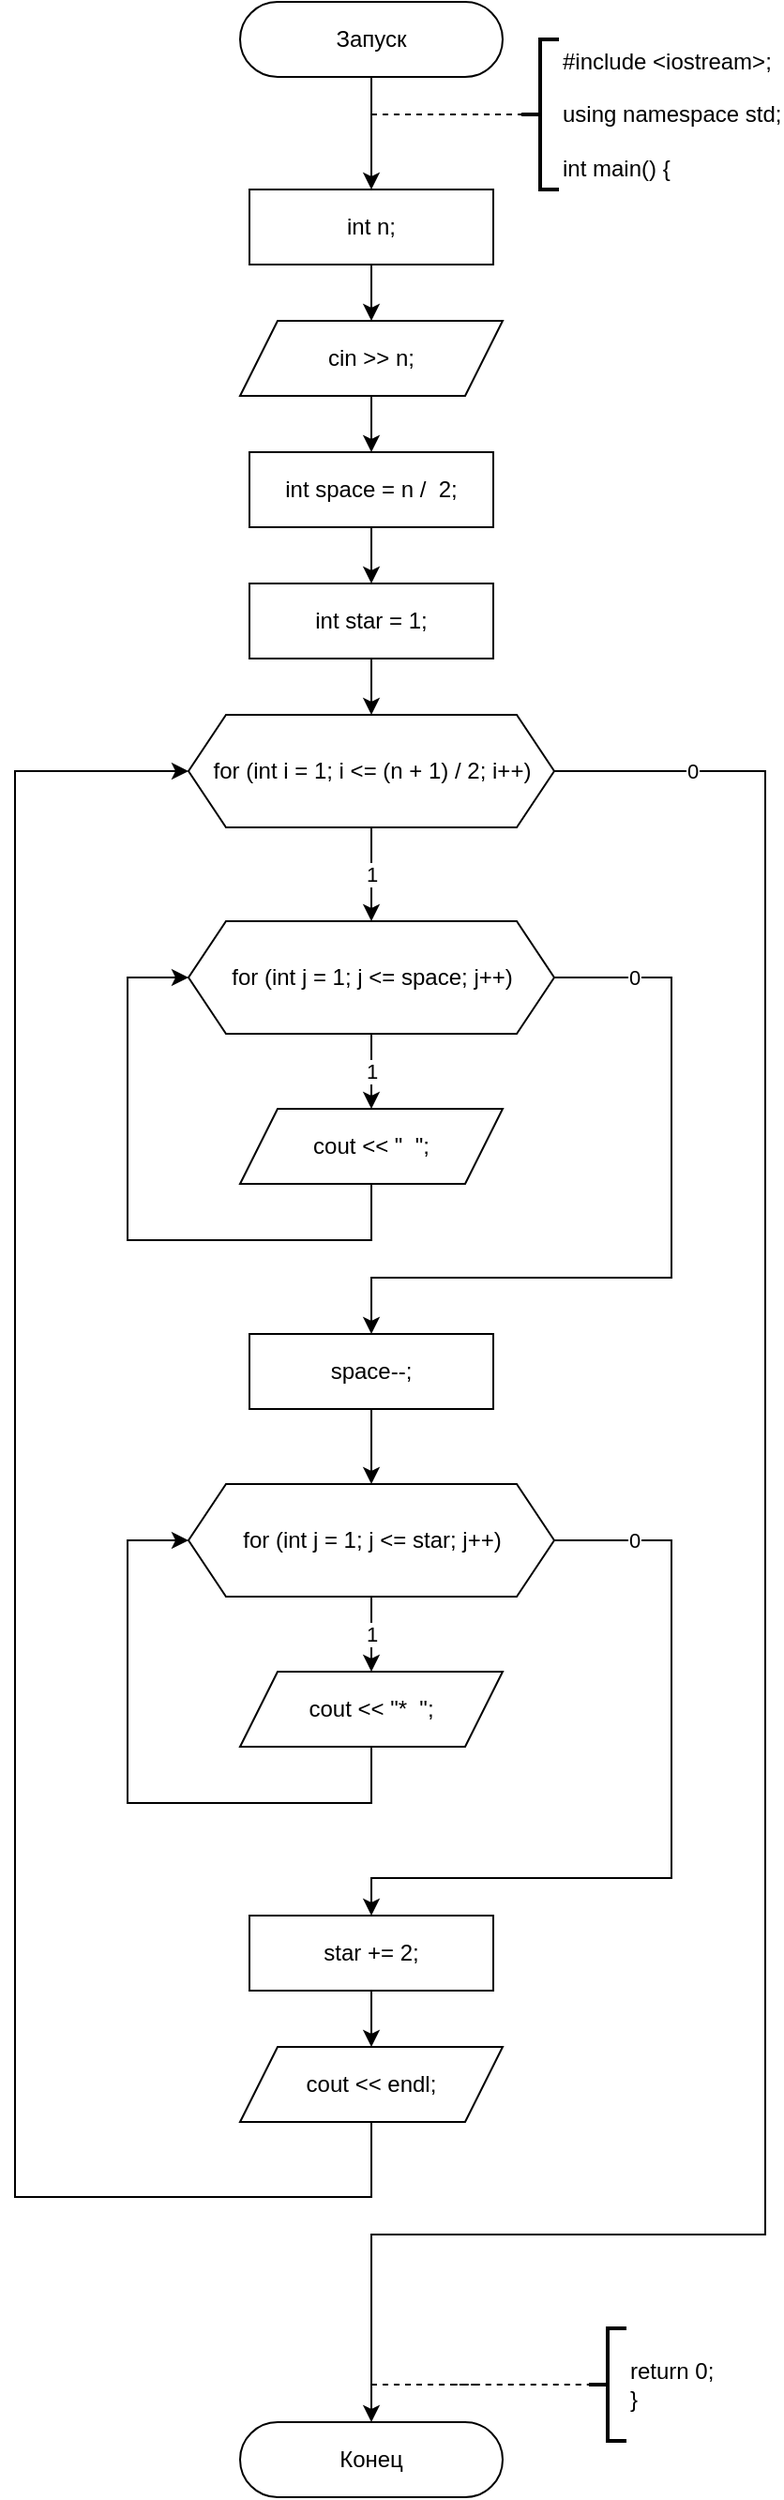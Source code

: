 <mxfile>
    <diagram id="smpjnFH85eHR2MykyYZq" name="Страница 1">
        <mxGraphModel dx="654" dy="790" grid="1" gridSize="10" guides="1" tooltips="1" connect="1" arrows="1" fold="1" page="1" pageScale="1" pageWidth="827" pageHeight="1169" math="0" shadow="0">
            <root>
                <mxCell id="0"/>
                <mxCell id="1" parent="0"/>
                <mxCell id="2" style="edgeStyle=orthogonalEdgeStyle;rounded=0;orthogonalLoop=1;jettySize=auto;html=1;" edge="1" parent="1" source="3">
                    <mxGeometry relative="1" as="geometry">
                        <mxPoint x="330" y="120" as="targetPoint"/>
                    </mxGeometry>
                </mxCell>
                <mxCell id="3" value="Запуск" style="rounded=1;whiteSpace=wrap;html=1;arcSize=50;" vertex="1" parent="1">
                    <mxGeometry x="260" y="20" width="140" height="40" as="geometry"/>
                </mxCell>
                <mxCell id="4" value="#include &amp;lt;iostream&amp;gt;;&lt;br&gt;&lt;br&gt;using namespace std;&lt;br&gt;&lt;br&gt;int main() {" style="strokeWidth=2;html=1;shape=mxgraph.flowchart.annotation_2;align=left;labelPosition=right;pointerEvents=1;" vertex="1" parent="1">
                    <mxGeometry x="410" y="40" width="20" height="80" as="geometry"/>
                </mxCell>
                <mxCell id="5" value="" style="endArrow=none;dashed=1;html=1;entryX=0;entryY=0.5;entryDx=0;entryDy=0;entryPerimeter=0;" edge="1" parent="1" target="4">
                    <mxGeometry width="50" height="50" relative="1" as="geometry">
                        <mxPoint x="330" y="80.0" as="sourcePoint"/>
                        <mxPoint x="420" y="70" as="targetPoint"/>
                    </mxGeometry>
                </mxCell>
                <mxCell id="6" value="Конец" style="rounded=1;whiteSpace=wrap;html=1;arcSize=50;" vertex="1" parent="1">
                    <mxGeometry x="260" y="1310" width="140" height="40" as="geometry"/>
                </mxCell>
                <mxCell id="7" value="return 0;&lt;br&gt;}" style="strokeWidth=2;html=1;shape=mxgraph.flowchart.annotation_2;align=left;labelPosition=right;pointerEvents=1;" vertex="1" parent="1">
                    <mxGeometry x="446" y="1260" width="20" height="60" as="geometry"/>
                </mxCell>
                <mxCell id="8" value="" style="endArrow=none;dashed=1;html=1;entryX=0;entryY=0.5;entryDx=0;entryDy=0;entryPerimeter=0;" edge="1" parent="1" target="7">
                    <mxGeometry width="50" height="50" relative="1" as="geometry">
                        <mxPoint x="330" y="1290" as="sourcePoint"/>
                        <mxPoint x="446" y="250" as="targetPoint"/>
                        <Array as="points">
                            <mxPoint x="390" y="1290"/>
                            <mxPoint x="370" y="1290"/>
                        </Array>
                    </mxGeometry>
                </mxCell>
                <mxCell id="9" style="edgeStyle=orthogonalEdgeStyle;rounded=0;orthogonalLoop=1;jettySize=auto;html=1;entryX=0.5;entryY=0;entryDx=0;entryDy=0;" edge="1" parent="1" source="10" target="34">
                    <mxGeometry relative="1" as="geometry">
                        <mxPoint x="330" y="190" as="targetPoint"/>
                    </mxGeometry>
                </mxCell>
                <mxCell id="10" value="int n;" style="rounded=0;whiteSpace=wrap;html=1;" vertex="1" parent="1">
                    <mxGeometry x="265" y="120" width="130" height="40" as="geometry"/>
                </mxCell>
                <mxCell id="41" value="1" style="edgeStyle=orthogonalEdgeStyle;rounded=0;orthogonalLoop=1;jettySize=auto;html=1;entryX=0.5;entryY=0;entryDx=0;entryDy=0;" edge="1" parent="1" source="33" target="40">
                    <mxGeometry relative="1" as="geometry"/>
                </mxCell>
                <mxCell id="57" value="0" style="edgeStyle=orthogonalEdgeStyle;rounded=0;orthogonalLoop=1;jettySize=auto;html=1;entryX=0.5;entryY=0;entryDx=0;entryDy=0;" edge="1" parent="1" source="33" target="6">
                    <mxGeometry x="-0.879" relative="1" as="geometry">
                        <mxPoint x="540" y="1210" as="targetPoint"/>
                        <Array as="points">
                            <mxPoint x="540" y="430"/>
                            <mxPoint x="540" y="1210"/>
                            <mxPoint x="330" y="1210"/>
                        </Array>
                        <mxPoint as="offset"/>
                    </mxGeometry>
                </mxCell>
                <mxCell id="33" value="for (int i = 1; i &amp;lt;= (n + 1) / 2; i++)" style="shape=hexagon;perimeter=hexagonPerimeter2;whiteSpace=wrap;html=1;fixedSize=1;" vertex="1" parent="1">
                    <mxGeometry x="232.5" y="400" width="195" height="60" as="geometry"/>
                </mxCell>
                <mxCell id="36" style="edgeStyle=orthogonalEdgeStyle;rounded=0;orthogonalLoop=1;jettySize=auto;html=1;entryX=0.5;entryY=0;entryDx=0;entryDy=0;" edge="1" parent="1" source="34" target="35">
                    <mxGeometry relative="1" as="geometry"/>
                </mxCell>
                <mxCell id="34" value="cin &amp;gt;&amp;gt; n;" style="shape=parallelogram;perimeter=parallelogramPerimeter;whiteSpace=wrap;html=1;fixedSize=1;" vertex="1" parent="1">
                    <mxGeometry x="260" y="190" width="140" height="40" as="geometry"/>
                </mxCell>
                <mxCell id="38" style="edgeStyle=orthogonalEdgeStyle;rounded=0;orthogonalLoop=1;jettySize=auto;html=1;entryX=0.5;entryY=0;entryDx=0;entryDy=0;" edge="1" parent="1" source="35" target="37">
                    <mxGeometry relative="1" as="geometry"/>
                </mxCell>
                <mxCell id="35" value="int space = n /&amp;nbsp; 2;" style="rounded=0;whiteSpace=wrap;html=1;" vertex="1" parent="1">
                    <mxGeometry x="265" y="260" width="130" height="40" as="geometry"/>
                </mxCell>
                <mxCell id="39" style="edgeStyle=orthogonalEdgeStyle;rounded=0;orthogonalLoop=1;jettySize=auto;html=1;entryX=0.5;entryY=0;entryDx=0;entryDy=0;" edge="1" parent="1" source="37" target="33">
                    <mxGeometry relative="1" as="geometry"/>
                </mxCell>
                <mxCell id="37" value="int star = 1;" style="rounded=0;whiteSpace=wrap;html=1;" vertex="1" parent="1">
                    <mxGeometry x="265" y="330" width="130" height="40" as="geometry"/>
                </mxCell>
                <mxCell id="43" value="1" style="edgeStyle=orthogonalEdgeStyle;rounded=0;orthogonalLoop=1;jettySize=auto;html=1;entryX=0.5;entryY=0;entryDx=0;entryDy=0;" edge="1" parent="1" source="40" target="42">
                    <mxGeometry relative="1" as="geometry"/>
                </mxCell>
                <mxCell id="45" value="0" style="edgeStyle=orthogonalEdgeStyle;rounded=0;orthogonalLoop=1;jettySize=auto;html=1;entryX=0.5;entryY=0;entryDx=0;entryDy=0;" edge="1" parent="1" source="40" target="46">
                    <mxGeometry x="-0.794" relative="1" as="geometry">
                        <mxPoint x="320" y="720" as="targetPoint"/>
                        <Array as="points">
                            <mxPoint x="490" y="540"/>
                            <mxPoint x="490" y="700"/>
                            <mxPoint x="330" y="700"/>
                        </Array>
                        <mxPoint as="offset"/>
                    </mxGeometry>
                </mxCell>
                <mxCell id="40" value="for (int j = 1; j &amp;lt;= space; j++)" style="shape=hexagon;perimeter=hexagonPerimeter2;whiteSpace=wrap;html=1;fixedSize=1;" vertex="1" parent="1">
                    <mxGeometry x="232.5" y="510" width="195" height="60" as="geometry"/>
                </mxCell>
                <mxCell id="44" style="edgeStyle=orthogonalEdgeStyle;rounded=0;orthogonalLoop=1;jettySize=auto;html=1;entryX=0;entryY=0.5;entryDx=0;entryDy=0;" edge="1" parent="1" source="42" target="40">
                    <mxGeometry relative="1" as="geometry">
                        <mxPoint x="200" y="680" as="targetPoint"/>
                        <Array as="points">
                            <mxPoint x="330" y="680"/>
                            <mxPoint x="200" y="680"/>
                            <mxPoint x="200" y="540"/>
                        </Array>
                    </mxGeometry>
                </mxCell>
                <mxCell id="42" value="cout &amp;lt;&amp;lt; &quot;&amp;nbsp; &quot;;" style="shape=parallelogram;perimeter=parallelogramPerimeter;whiteSpace=wrap;html=1;fixedSize=1;" vertex="1" parent="1">
                    <mxGeometry x="260" y="610" width="140" height="40" as="geometry"/>
                </mxCell>
                <mxCell id="51" style="edgeStyle=orthogonalEdgeStyle;rounded=0;orthogonalLoop=1;jettySize=auto;html=1;entryX=0.5;entryY=0;entryDx=0;entryDy=0;" edge="1" parent="1" source="46" target="48">
                    <mxGeometry relative="1" as="geometry"/>
                </mxCell>
                <mxCell id="46" value="space--;" style="rounded=0;whiteSpace=wrap;html=1;" vertex="1" parent="1">
                    <mxGeometry x="265" y="730" width="130" height="40" as="geometry"/>
                </mxCell>
                <mxCell id="47" value="1" style="edgeStyle=orthogonalEdgeStyle;rounded=0;orthogonalLoop=1;jettySize=auto;html=1;entryX=0.5;entryY=0;entryDx=0;entryDy=0;" edge="1" parent="1" source="48" target="50">
                    <mxGeometry relative="1" as="geometry"/>
                </mxCell>
                <mxCell id="54" value="0" style="edgeStyle=orthogonalEdgeStyle;rounded=0;orthogonalLoop=1;jettySize=auto;html=1;entryX=0.5;entryY=0;entryDx=0;entryDy=0;" edge="1" parent="1" source="48" target="52">
                    <mxGeometry x="-0.799" relative="1" as="geometry">
                        <mxPoint x="490" y="1010" as="targetPoint"/>
                        <Array as="points">
                            <mxPoint x="490" y="840"/>
                            <mxPoint x="490" y="1020"/>
                        </Array>
                        <mxPoint as="offset"/>
                    </mxGeometry>
                </mxCell>
                <mxCell id="48" value="for (int j = 1; j &amp;lt;= star; j++)" style="shape=hexagon;perimeter=hexagonPerimeter2;whiteSpace=wrap;html=1;fixedSize=1;" vertex="1" parent="1">
                    <mxGeometry x="232.5" y="810" width="195" height="60" as="geometry"/>
                </mxCell>
                <mxCell id="49" style="edgeStyle=orthogonalEdgeStyle;rounded=0;orthogonalLoop=1;jettySize=auto;html=1;entryX=0;entryY=0.5;entryDx=0;entryDy=0;" edge="1" parent="1" source="50" target="48">
                    <mxGeometry relative="1" as="geometry">
                        <mxPoint x="200" y="980" as="targetPoint"/>
                        <Array as="points">
                            <mxPoint x="330" y="980"/>
                            <mxPoint x="200" y="980"/>
                            <mxPoint x="200" y="840"/>
                        </Array>
                    </mxGeometry>
                </mxCell>
                <mxCell id="50" value="cout &amp;lt;&amp;lt; &quot;*&amp;nbsp; &quot;;" style="shape=parallelogram;perimeter=parallelogramPerimeter;whiteSpace=wrap;html=1;fixedSize=1;" vertex="1" parent="1">
                    <mxGeometry x="260" y="910" width="140" height="40" as="geometry"/>
                </mxCell>
                <mxCell id="55" style="edgeStyle=orthogonalEdgeStyle;rounded=0;orthogonalLoop=1;jettySize=auto;html=1;entryX=0.5;entryY=0;entryDx=0;entryDy=0;" edge="1" parent="1" source="52" target="53">
                    <mxGeometry relative="1" as="geometry"/>
                </mxCell>
                <mxCell id="52" value="star += 2;" style="rounded=0;whiteSpace=wrap;html=1;" vertex="1" parent="1">
                    <mxGeometry x="265" y="1040" width="130" height="40" as="geometry"/>
                </mxCell>
                <mxCell id="56" style="edgeStyle=orthogonalEdgeStyle;rounded=0;orthogonalLoop=1;jettySize=auto;html=1;entryX=0;entryY=0.5;entryDx=0;entryDy=0;" edge="1" parent="1" source="53" target="33">
                    <mxGeometry relative="1" as="geometry">
                        <Array as="points">
                            <mxPoint x="330" y="1190"/>
                            <mxPoint x="140" y="1190"/>
                            <mxPoint x="140" y="430"/>
                        </Array>
                    </mxGeometry>
                </mxCell>
                <mxCell id="53" value="cout &amp;lt;&amp;lt; endl;" style="shape=parallelogram;perimeter=parallelogramPerimeter;whiteSpace=wrap;html=1;fixedSize=1;" vertex="1" parent="1">
                    <mxGeometry x="260" y="1110" width="140" height="40" as="geometry"/>
                </mxCell>
            </root>
        </mxGraphModel>
    </diagram>
</mxfile>